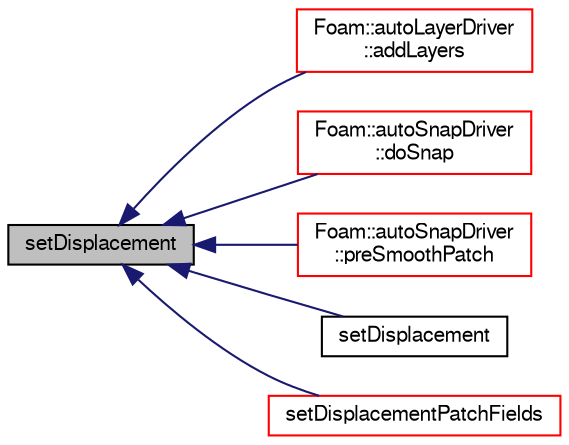 digraph "setDisplacement"
{
  bgcolor="transparent";
  edge [fontname="FreeSans",fontsize="10",labelfontname="FreeSans",labelfontsize="10"];
  node [fontname="FreeSans",fontsize="10",shape=record];
  rankdir="LR";
  Node232 [label="setDisplacement",height=0.2,width=0.4,color="black", fillcolor="grey75", style="filled", fontcolor="black"];
  Node232 -> Node233 [dir="back",color="midnightblue",fontsize="10",style="solid",fontname="FreeSans"];
  Node233 [label="Foam::autoLayerDriver\l::addLayers",height=0.2,width=0.4,color="red",URL="$a24610.html#a2654851d1ffedc26e8ff1424f7097ba6",tooltip="Add cell layers. "];
  Node232 -> Node236 [dir="back",color="midnightblue",fontsize="10",style="solid",fontname="FreeSans"];
  Node236 [label="Foam::autoSnapDriver\l::doSnap",height=0.2,width=0.4,color="red",URL="$a24622.html#adf0870a8be4483ecdb73b26b20d027ee"];
  Node232 -> Node244 [dir="back",color="midnightblue",fontsize="10",style="solid",fontname="FreeSans"];
  Node244 [label="Foam::autoSnapDriver\l::preSmoothPatch",height=0.2,width=0.4,color="red",URL="$a24622.html#a5328524e4037f1f8ecb542c16492d6b9",tooltip="Smooth the mesh (patch and internal) to increase visibility. "];
  Node232 -> Node248 [dir="back",color="midnightblue",fontsize="10",style="solid",fontname="FreeSans"];
  Node248 [label="setDisplacement",height=0.2,width=0.4,color="black",URL="$a21550.html#a8396b8475f38292dded9607a9e492dad"];
  Node232 -> Node249 [dir="back",color="midnightblue",fontsize="10",style="solid",fontname="FreeSans"];
  Node249 [label="setDisplacementPatchFields",height=0.2,width=0.4,color="red",URL="$a21550.html#a1117a26b03c2fa65a7065fe94f32757c",tooltip="Set patch fields on displacement to be consistent with. "];
}
